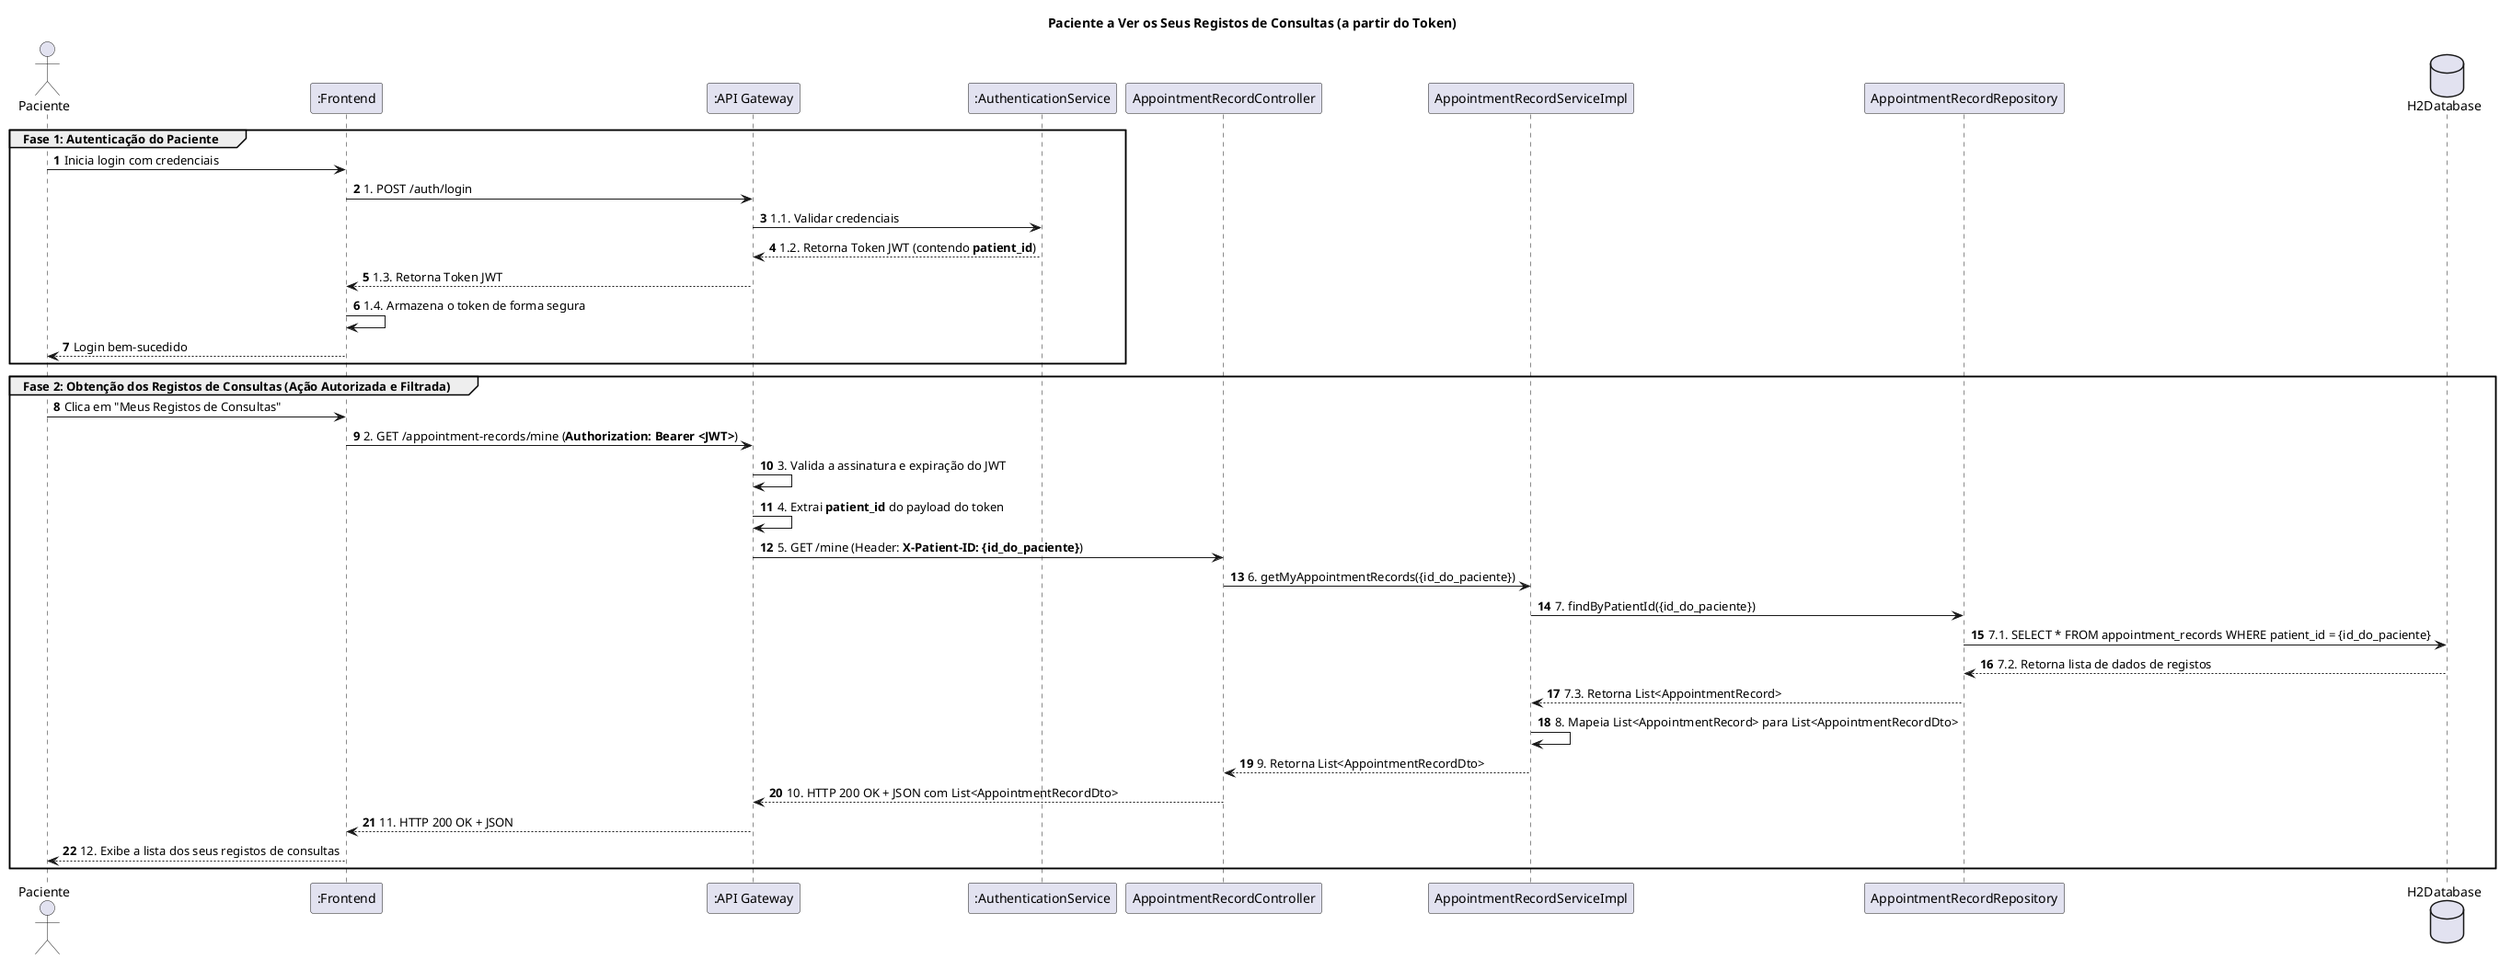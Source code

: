 @startuml
title Paciente a Ver os Seus Registos de Consultas (a partir do Token)

actor "Paciente" as User
participant ":Frontend" as Frontend
participant ":API Gateway" as Gateway
participant ":AuthenticationService" as AuthService
participant AppointmentRecordController as Controller
participant AppointmentRecordServiceImpl as Service
participant AppointmentRecordRepository as Repo
database "H2Database" as DB

autonumber

group Fase 1: Autenticação do Paciente

    User -> Frontend : Inicia login com credenciais
    Frontend -> Gateway : 1. POST /auth/login
    Gateway -> AuthService : 1.1. Validar credenciais
    AuthService --> Gateway : 1.2. Retorna Token JWT (contendo **patient_id**)
    Gateway --> Frontend : 1.3. Retorna Token JWT
    Frontend -> Frontend : 1.4. Armazena o token de forma segura
    Frontend --> User : Login bem-sucedido

end

group Fase 2: Obtenção dos Registos de Consultas (Ação Autorizada e Filtrada)

    User -> Frontend : Clica em "Meus Registos de Consultas"

    Frontend -> Gateway : 2. GET /appointment-records/mine (**Authorization: Bearer <JWT>**)

    Gateway -> Gateway : 3. Valida a assinatura e expiração do JWT

    Gateway -> Gateway : 4. Extrai **patient_id** do payload do token

    Gateway -> Controller : 5. GET /mine (Header: **X-Patient-ID: {id_do_paciente}**)

    Controller -> Service : 6. getMyAppointmentRecords({id_do_paciente})
    Service -> Repo : 7. findByPatientId({id_do_paciente})

    Repo -> DB : 7.1. SELECT * FROM appointment_records WHERE patient_id = {id_do_paciente}

    DB --> Repo : 7.2. Retorna lista de dados de registos
    Repo --> Service : 7.3. Retorna List<AppointmentRecord>
    Service -> Service : 8. Mapeia List<AppointmentRecord> para List<AppointmentRecordDto>
    Service --> Controller : 9. Retorna List<AppointmentRecordDto>

    Controller --> Gateway : 10. HTTP 200 OK + JSON com List<AppointmentRecordDto>

    Gateway --> Frontend : 11. HTTP 200 OK + JSON

    Frontend --> User : 12. Exibe a lista dos seus registos de consultas

end
@enduml